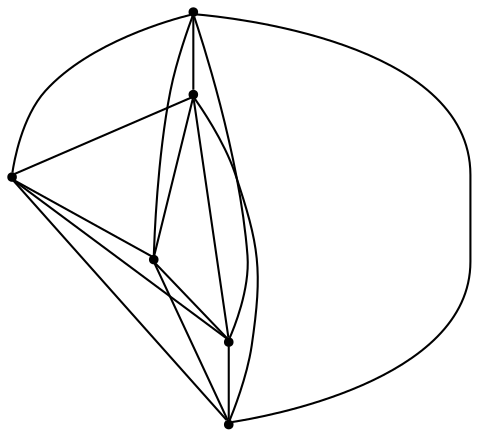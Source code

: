 graph {
  node [shape=point,comment="{\"directed\":false,\"doi\":\"10.4230/LIPIcs.GD.2024.34\",\"figure\":\"10 (1)\"}"]

  v0 [pos="1789.5886805800922,669.5392437486013"]
  v1 [pos="1481.7330968326469,445.9228811158705"]
  v2 [pos="1409.0589922338784,669.5392437486013"]
  v3 [pos="1716.9145759813232,445.9228811158705"]
  v4 [pos="1599.3237728111817,807.7399666094564"]
  v5 [pos="1599.3237728111817,724.4036652170496"]

  v0 -- v1 [id="-1",pos="1789.5886805800922,669.5392437486013 1840.5735953401834,428.3264546473954 1737.953625919486,353.7904646474491 1481.7330968326469,445.9228811158705"]
  v2 -- v1 [id="-2",pos="1409.0589922338784,669.5392437486013 1481.7330968326469,445.9228811158705 1481.7330968326469,445.9228811158705 1481.7330968326469,445.9228811158705"]
  v2 -- v0 [id="-3",pos="1409.0589922338784,669.5392437486013 1789.5886805800922,669.5392437486013 1789.5886805800922,669.5392437486013 1789.5886805800922,669.5392437486013"]
  v1 -- v3 [id="-4",pos="1481.7330968326469,445.9228811158705 1716.9145759813232,445.9228811158705 1716.9145759813232,445.9228811158705 1716.9145759813232,445.9228811158705"]
  v4 -- v2 [id="-5",pos="1599.3237728111817,807.7399666094564 1409.0589922338784,669.5392437486013 1409.0589922338784,669.5392437486013 1409.0589922338784,669.5392437486013"]
  v4 -- v1 [id="-6",pos="1599.3237728111817,807.7399666094564 1481.7330968326469,445.9228811158705 1481.7330968326469,445.9228811158705 1481.7330968326469,445.9228811158705"]
  v4 -- v5 [id="-7",pos="1599.3237728111817,807.7399666094564 1599.3237728111817,724.4036652170496 1599.3237728111817,724.4036652170496 1599.3237728111817,724.4036652170496"]
  v4 -- v3 [id="-8",pos="1599.3237728111817,807.7399666094564 1716.9145759813232,445.9228811158705 1716.9145759813232,445.9228811158705 1716.9145759813232,445.9228811158705"]
  v5 -- v3 [id="-9",pos="1599.3237728111817,724.4036652170496 1716.9145759813232,445.9228811158705 1716.9145759813232,445.9228811158705 1716.9145759813232,445.9228811158705"]
  v5 -- v0 [id="-10",pos="1599.3237728111817,724.4036652170496 1789.5886805800922,669.5392437486013 1789.5886805800922,669.5392437486013 1789.5886805800922,669.5392437486013"]
  v5 -- v1 [id="-11",pos="1599.3237728111817,724.4036652170496 1481.7330968326469,445.9228811158705 1481.7330968326469,445.9228811158705 1481.7330968326469,445.9228811158705"]
  v5 -- v2 [id="-12",pos="1599.3237728111817,724.4036652170496 1409.0589922338784,669.5392437486013 1409.0589922338784,669.5392437486013 1409.0589922338784,669.5392437486013"]
  v3 -- v0 [id="-13",pos="1716.9145759813232,445.9228811158705 1789.5886805800922,669.5392437486013 1789.5886805800922,669.5392437486013 1789.5886805800922,669.5392437486013"]
  v0 -- v4 [id="-14",pos="1789.5886805800922,669.5392437486013 1599.3237728111817,807.7399666094564 1599.3237728111817,807.7399666094564 1599.3237728111817,807.7399666094564"]
  v2 -- v3 [id="-15",pos="1409.0589922338784,669.5392437486013 1358.0740138779834,428.3264546473954 1460.6939832986807,353.7904646474491 1716.9145759813232,445.9228811158705"]
}
